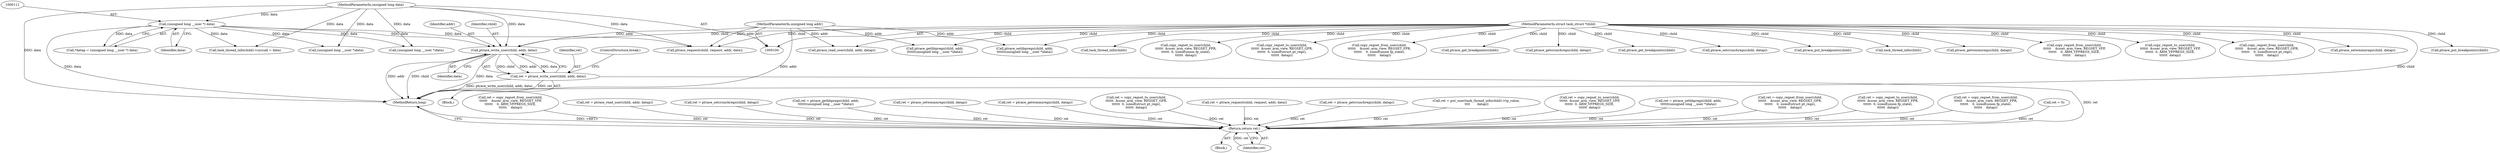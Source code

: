 digraph "0_linux_a4780adeefd042482f624f5e0d577bf9cdcbb760_0@pointer" {
"1000127" [label="(Call,ptrace_write_user(child, addr, data))"];
"1000101" [label="(MethodParameterIn,struct task_struct *child)"];
"1000103" [label="(MethodParameterIn,unsigned long addr)"];
"1000110" [label="(Call,(unsigned long __user *) data)"];
"1000104" [label="(MethodParameterIn,unsigned long data)"];
"1000125" [label="(Call,ret = ptrace_write_user(child, addr, data))"];
"1000306" [label="(Return,return ret;)"];
"1000246" [label="(Call,ret = copy_regset_from_user(child,\n\t\t\t\t\t\t    &user_arm_view, REGSET_VFP,\n\t\t\t\t\t\t    0, ARM_VFPREGS_SIZE,\n\t\t\t\t\t\t    datap))"];
"1000101" [label="(MethodParameterIn,struct task_struct *child)"];
"1000294" [label="(Call,ptrace_put_breakpoints(child))"];
"1000117" [label="(Call,ret = ptrace_read_user(child, addr, datap))"];
"1000119" [label="(Call,ptrace_read_user(child, addr, datap))"];
"1000268" [label="(Call,ptrace_gethbpregs(child, addr,\n\t\t\t\t\t\t(unsigned long __user *)data))"];
"1000105" [label="(Block,)"];
"1000110" [label="(Call,(unsigned long __user *) data)"];
"1000103" [label="(MethodParameterIn,unsigned long addr)"];
"1000108" [label="(Call,*datap = (unsigned long __user *) data)"];
"1000115" [label="(Block,)"];
"1000227" [label="(Call,ret = ptrace_setcrunchregs(child, datap))"];
"1000203" [label="(Call,task_thread_info(child))"];
"1000161" [label="(Call,copy_regset_to_user(child,\n\t\t\t\t\t\t  &user_arm_view, REGSET_FPR,\n\t\t\t\t\t\t  0, sizeof(union fp_state),\n\t\t\t\t\t\t  datap))"];
"1000300" [label="(Call,ptrace_request(child, request, addr, data))"];
"1000129" [label="(Identifier,addr)"];
"1000135" [label="(Call,copy_regset_to_user(child,\n\t\t\t\t\t\t  &user_arm_view, REGSET_GPR,\n\t\t\t\t\t\t  0, sizeof(struct pt_regs),\n\t\t\t\t\t\t  datap))"];
"1000266" [label="(Call,ret = ptrace_gethbpregs(child, addr,\n\t\t\t\t\t\t(unsigned long __user *)data))"];
"1000308" [label="(MethodReturn,long)"];
"1000192" [label="(Call,ret = ptrace_setwmmxregs(child, datap))"];
"1000174" [label="(Call,copy_regset_from_user(child,\n\t\t\t\t\t\t    &user_arm_view, REGSET_FPR,\n\t\t\t\t\t\t    0, sizeof(union fp_state),\n\t\t\t\t\t\t    datap))"];
"1000209" [label="(Call,task_thread_info(child)->syscall = data)"];
"1000280" [label="(Call,ptrace_get_breakpoints(child))"];
"1000222" [label="(Call,ptrace_getcrunchregs(child, datap))"];
"1000112" [label="(Identifier,data)"];
"1000260" [label="(Call,ptrace_get_breakpoints(child))"];
"1000229" [label="(Call,ptrace_setcrunchregs(child, datap))"];
"1000131" [label="(ControlStructure,break;)"];
"1000185" [label="(Call,ret = ptrace_getwmmxregs(child, datap))"];
"1000274" [label="(Call,ptrace_put_breakpoints(child))"];
"1000133" [label="(Call,ret = copy_regset_to_user(child,\n\t\t\t\t\t\t  &user_arm_view, REGSET_GPR,\n\t\t\t\t\t\t  0, sizeof(struct pt_regs),\n\t\t\t\t\t\t  datap))"];
"1000211" [label="(Call,task_thread_info(child))"];
"1000298" [label="(Call,ret = ptrace_request(child, request, addr, data))"];
"1000220" [label="(Call,ret = ptrace_getcrunchregs(child, datap))"];
"1000104" [label="(MethodParameterIn,unsigned long data)"];
"1000128" [label="(Identifier,child)"];
"1000187" [label="(Call,ptrace_getwmmxregs(child, datap))"];
"1000271" [label="(Call,(unsigned long __user *)data)"];
"1000126" [label="(Identifier,ret)"];
"1000199" [label="(Call,ret = put_user(task_thread_info(child)->tp_value,\n \t\t\t\t       datap))"];
"1000125" [label="(Call,ret = ptrace_write_user(child, addr, data))"];
"1000306" [label="(Return,return ret;)"];
"1000248" [label="(Call,copy_regset_from_user(child,\n\t\t\t\t\t\t    &user_arm_view, REGSET_VFP,\n\t\t\t\t\t\t    0, ARM_VFPREGS_SIZE,\n\t\t\t\t\t\t    datap))"];
"1000127" [label="(Call,ptrace_write_user(child, addr, data))"];
"1000236" [label="(Call,copy_regset_to_user(child,\n\t\t\t\t\t\t  &user_arm_view, REGSET_VFP,\n\t\t\t\t\t\t  0, ARM_VFPREGS_SIZE,\n\t\t\t\t\t\t  datap))"];
"1000307" [label="(Identifier,ret)"];
"1000234" [label="(Call,ret = copy_regset_to_user(child,\n\t\t\t\t\t\t  &user_arm_view, REGSET_VFP,\n\t\t\t\t\t\t  0, ARM_VFPREGS_SIZE,\n\t\t\t\t\t\t  datap))"];
"1000148" [label="(Call,copy_regset_from_user(child,\n\t\t\t\t\t\t    &user_arm_view, REGSET_GPR,\n\t\t\t\t\t\t    0, sizeof(struct pt_regs),\n\t\t\t\t\t\t    datap))"];
"1000288" [label="(Call,ptrace_sethbpregs(child, addr,\n\t\t\t\t\t\t(unsigned long __user *)data))"];
"1000286" [label="(Call,ret = ptrace_sethbpregs(child, addr,\n\t\t\t\t\t\t(unsigned long __user *)data))"];
"1000146" [label="(Call,ret = copy_regset_from_user(child,\n\t\t\t\t\t\t    &user_arm_view, REGSET_GPR,\n\t\t\t\t\t\t    0, sizeof(struct pt_regs),\n\t\t\t\t\t\t    datap))"];
"1000130" [label="(Identifier,data)"];
"1000159" [label="(Call,ret = copy_regset_to_user(child,\n\t\t\t\t\t\t  &user_arm_view, REGSET_FPR,\n\t\t\t\t\t\t  0, sizeof(union fp_state),\n\t\t\t\t\t\t  datap))"];
"1000291" [label="(Call,(unsigned long __user *)data)"];
"1000194" [label="(Call,ptrace_setwmmxregs(child, datap))"];
"1000172" [label="(Call,ret = copy_regset_from_user(child,\n\t\t\t\t\t\t    &user_arm_view, REGSET_FPR,\n\t\t\t\t\t\t    0, sizeof(union fp_state),\n\t\t\t\t\t\t    datap))"];
"1000215" [label="(Call,ret = 0)"];
"1000127" -> "1000125"  [label="AST: "];
"1000127" -> "1000130"  [label="CFG: "];
"1000128" -> "1000127"  [label="AST: "];
"1000129" -> "1000127"  [label="AST: "];
"1000130" -> "1000127"  [label="AST: "];
"1000125" -> "1000127"  [label="CFG: "];
"1000127" -> "1000308"  [label="DDG: data"];
"1000127" -> "1000308"  [label="DDG: addr"];
"1000127" -> "1000308"  [label="DDG: child"];
"1000127" -> "1000125"  [label="DDG: child"];
"1000127" -> "1000125"  [label="DDG: addr"];
"1000127" -> "1000125"  [label="DDG: data"];
"1000101" -> "1000127"  [label="DDG: child"];
"1000103" -> "1000127"  [label="DDG: addr"];
"1000110" -> "1000127"  [label="DDG: data"];
"1000104" -> "1000127"  [label="DDG: data"];
"1000101" -> "1000100"  [label="AST: "];
"1000101" -> "1000308"  [label="DDG: child"];
"1000101" -> "1000119"  [label="DDG: child"];
"1000101" -> "1000135"  [label="DDG: child"];
"1000101" -> "1000148"  [label="DDG: child"];
"1000101" -> "1000161"  [label="DDG: child"];
"1000101" -> "1000174"  [label="DDG: child"];
"1000101" -> "1000187"  [label="DDG: child"];
"1000101" -> "1000194"  [label="DDG: child"];
"1000101" -> "1000203"  [label="DDG: child"];
"1000101" -> "1000211"  [label="DDG: child"];
"1000101" -> "1000222"  [label="DDG: child"];
"1000101" -> "1000229"  [label="DDG: child"];
"1000101" -> "1000236"  [label="DDG: child"];
"1000101" -> "1000248"  [label="DDG: child"];
"1000101" -> "1000260"  [label="DDG: child"];
"1000101" -> "1000268"  [label="DDG: child"];
"1000101" -> "1000274"  [label="DDG: child"];
"1000101" -> "1000280"  [label="DDG: child"];
"1000101" -> "1000288"  [label="DDG: child"];
"1000101" -> "1000294"  [label="DDG: child"];
"1000101" -> "1000300"  [label="DDG: child"];
"1000103" -> "1000100"  [label="AST: "];
"1000103" -> "1000308"  [label="DDG: addr"];
"1000103" -> "1000119"  [label="DDG: addr"];
"1000103" -> "1000268"  [label="DDG: addr"];
"1000103" -> "1000288"  [label="DDG: addr"];
"1000103" -> "1000300"  [label="DDG: addr"];
"1000110" -> "1000108"  [label="AST: "];
"1000110" -> "1000112"  [label="CFG: "];
"1000111" -> "1000110"  [label="AST: "];
"1000112" -> "1000110"  [label="AST: "];
"1000108" -> "1000110"  [label="CFG: "];
"1000110" -> "1000308"  [label="DDG: data"];
"1000110" -> "1000108"  [label="DDG: data"];
"1000104" -> "1000110"  [label="DDG: data"];
"1000110" -> "1000209"  [label="DDG: data"];
"1000110" -> "1000271"  [label="DDG: data"];
"1000110" -> "1000291"  [label="DDG: data"];
"1000110" -> "1000300"  [label="DDG: data"];
"1000104" -> "1000100"  [label="AST: "];
"1000104" -> "1000308"  [label="DDG: data"];
"1000104" -> "1000209"  [label="DDG: data"];
"1000104" -> "1000271"  [label="DDG: data"];
"1000104" -> "1000291"  [label="DDG: data"];
"1000104" -> "1000300"  [label="DDG: data"];
"1000125" -> "1000115"  [label="AST: "];
"1000126" -> "1000125"  [label="AST: "];
"1000131" -> "1000125"  [label="CFG: "];
"1000125" -> "1000308"  [label="DDG: ret"];
"1000125" -> "1000308"  [label="DDG: ptrace_write_user(child, addr, data)"];
"1000125" -> "1000306"  [label="DDG: ret"];
"1000306" -> "1000105"  [label="AST: "];
"1000306" -> "1000307"  [label="CFG: "];
"1000307" -> "1000306"  [label="AST: "];
"1000308" -> "1000306"  [label="CFG: "];
"1000306" -> "1000308"  [label="DDG: <RET>"];
"1000307" -> "1000306"  [label="DDG: ret"];
"1000220" -> "1000306"  [label="DDG: ret"];
"1000234" -> "1000306"  [label="DDG: ret"];
"1000298" -> "1000306"  [label="DDG: ret"];
"1000117" -> "1000306"  [label="DDG: ret"];
"1000146" -> "1000306"  [label="DDG: ret"];
"1000246" -> "1000306"  [label="DDG: ret"];
"1000185" -> "1000306"  [label="DDG: ret"];
"1000199" -> "1000306"  [label="DDG: ret"];
"1000215" -> "1000306"  [label="DDG: ret"];
"1000286" -> "1000306"  [label="DDG: ret"];
"1000159" -> "1000306"  [label="DDG: ret"];
"1000227" -> "1000306"  [label="DDG: ret"];
"1000266" -> "1000306"  [label="DDG: ret"];
"1000133" -> "1000306"  [label="DDG: ret"];
"1000192" -> "1000306"  [label="DDG: ret"];
"1000172" -> "1000306"  [label="DDG: ret"];
}
